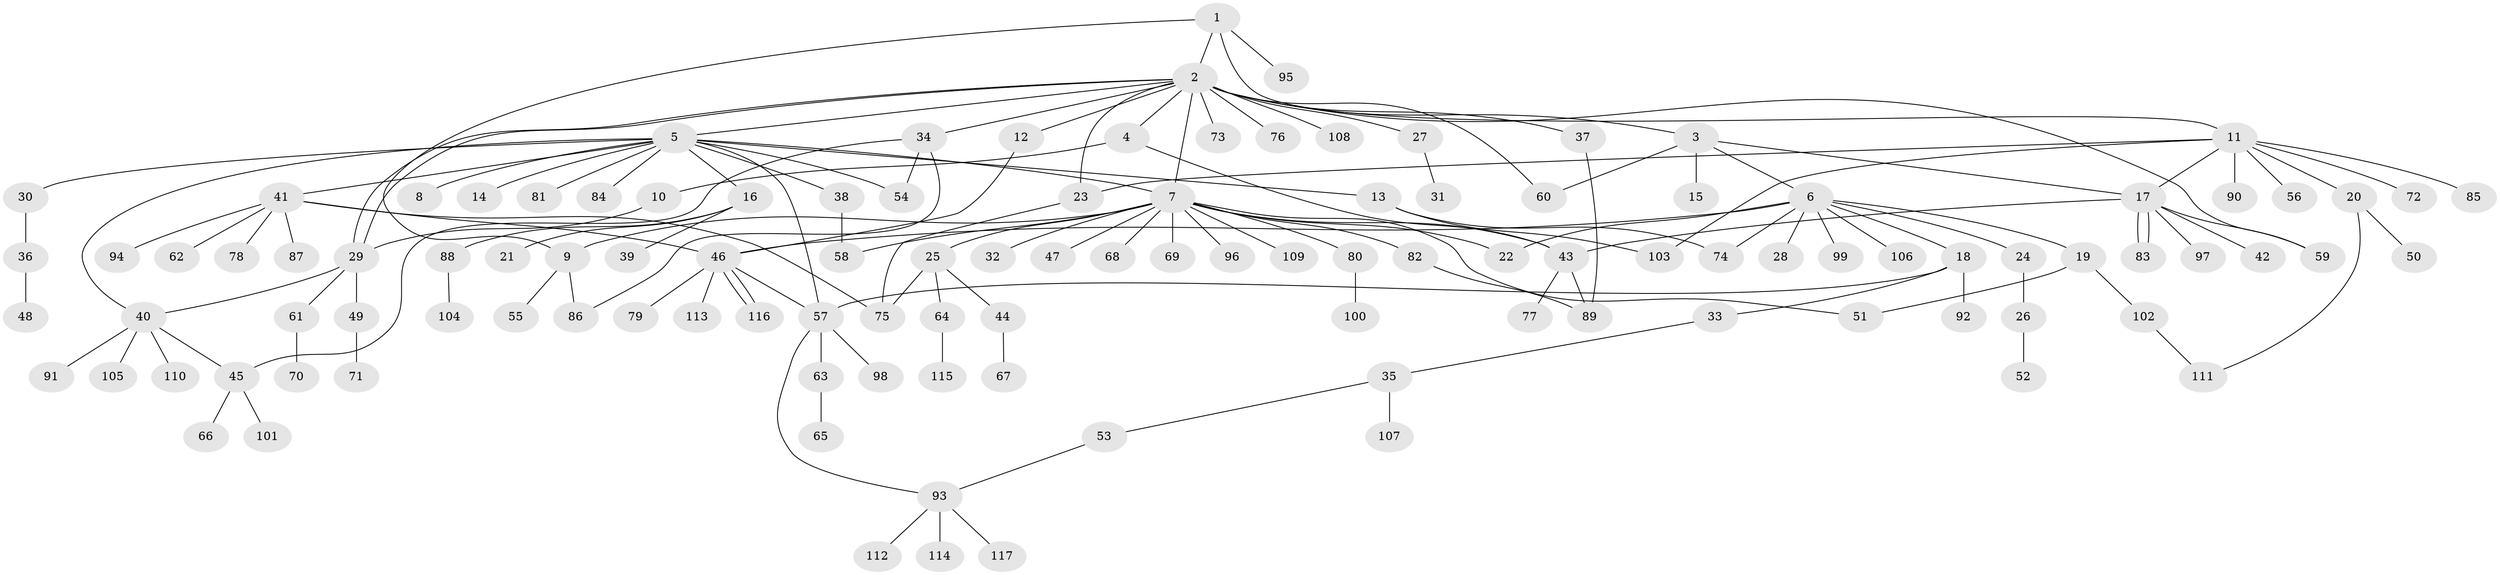 // Generated by graph-tools (version 1.1) at 2025/49/03/09/25 03:49:47]
// undirected, 117 vertices, 147 edges
graph export_dot {
graph [start="1"]
  node [color=gray90,style=filled];
  1;
  2;
  3;
  4;
  5;
  6;
  7;
  8;
  9;
  10;
  11;
  12;
  13;
  14;
  15;
  16;
  17;
  18;
  19;
  20;
  21;
  22;
  23;
  24;
  25;
  26;
  27;
  28;
  29;
  30;
  31;
  32;
  33;
  34;
  35;
  36;
  37;
  38;
  39;
  40;
  41;
  42;
  43;
  44;
  45;
  46;
  47;
  48;
  49;
  50;
  51;
  52;
  53;
  54;
  55;
  56;
  57;
  58;
  59;
  60;
  61;
  62;
  63;
  64;
  65;
  66;
  67;
  68;
  69;
  70;
  71;
  72;
  73;
  74;
  75;
  76;
  77;
  78;
  79;
  80;
  81;
  82;
  83;
  84;
  85;
  86;
  87;
  88;
  89;
  90;
  91;
  92;
  93;
  94;
  95;
  96;
  97;
  98;
  99;
  100;
  101;
  102;
  103;
  104;
  105;
  106;
  107;
  108;
  109;
  110;
  111;
  112;
  113;
  114;
  115;
  116;
  117;
  1 -- 2;
  1 -- 9;
  1 -- 11;
  1 -- 95;
  2 -- 3;
  2 -- 4;
  2 -- 5;
  2 -- 7;
  2 -- 12;
  2 -- 23;
  2 -- 27;
  2 -- 29;
  2 -- 29;
  2 -- 34;
  2 -- 37;
  2 -- 59;
  2 -- 60;
  2 -- 73;
  2 -- 76;
  2 -- 108;
  3 -- 6;
  3 -- 15;
  3 -- 17;
  3 -- 60;
  4 -- 10;
  4 -- 43;
  5 -- 7;
  5 -- 8;
  5 -- 13;
  5 -- 14;
  5 -- 16;
  5 -- 30;
  5 -- 38;
  5 -- 40;
  5 -- 41;
  5 -- 54;
  5 -- 57;
  5 -- 81;
  5 -- 84;
  6 -- 18;
  6 -- 19;
  6 -- 22;
  6 -- 24;
  6 -- 28;
  6 -- 46;
  6 -- 74;
  6 -- 99;
  6 -- 106;
  7 -- 9;
  7 -- 22;
  7 -- 25;
  7 -- 32;
  7 -- 43;
  7 -- 47;
  7 -- 51;
  7 -- 58;
  7 -- 68;
  7 -- 69;
  7 -- 80;
  7 -- 82;
  7 -- 96;
  7 -- 109;
  9 -- 55;
  9 -- 86;
  10 -- 29;
  11 -- 17;
  11 -- 20;
  11 -- 23;
  11 -- 56;
  11 -- 72;
  11 -- 85;
  11 -- 90;
  11 -- 103;
  12 -- 46;
  13 -- 74;
  13 -- 103;
  16 -- 21;
  16 -- 39;
  16 -- 88;
  17 -- 42;
  17 -- 43;
  17 -- 59;
  17 -- 83;
  17 -- 83;
  17 -- 97;
  18 -- 33;
  18 -- 57;
  18 -- 92;
  19 -- 51;
  19 -- 102;
  20 -- 50;
  20 -- 111;
  23 -- 75;
  24 -- 26;
  25 -- 44;
  25 -- 64;
  25 -- 75;
  26 -- 52;
  27 -- 31;
  29 -- 40;
  29 -- 49;
  29 -- 61;
  30 -- 36;
  33 -- 35;
  34 -- 45;
  34 -- 54;
  34 -- 86;
  35 -- 53;
  35 -- 107;
  36 -- 48;
  37 -- 89;
  38 -- 58;
  40 -- 45;
  40 -- 91;
  40 -- 105;
  40 -- 110;
  41 -- 46;
  41 -- 62;
  41 -- 75;
  41 -- 78;
  41 -- 87;
  41 -- 94;
  43 -- 77;
  43 -- 89;
  44 -- 67;
  45 -- 66;
  45 -- 101;
  46 -- 57;
  46 -- 79;
  46 -- 113;
  46 -- 116;
  46 -- 116;
  49 -- 71;
  53 -- 93;
  57 -- 63;
  57 -- 93;
  57 -- 98;
  61 -- 70;
  63 -- 65;
  64 -- 115;
  80 -- 100;
  82 -- 89;
  88 -- 104;
  93 -- 112;
  93 -- 114;
  93 -- 117;
  102 -- 111;
}
